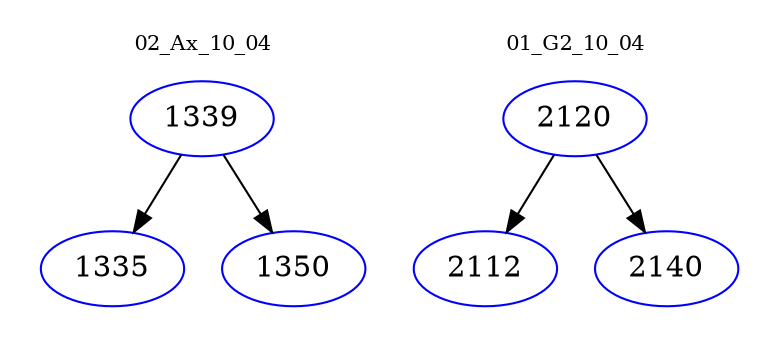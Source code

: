 digraph{
subgraph cluster_0 {
color = white
label = "02_Ax_10_04";
fontsize=10;
T0_1339 [label="1339", color="blue"]
T0_1339 -> T0_1335 [color="black"]
T0_1335 [label="1335", color="blue"]
T0_1339 -> T0_1350 [color="black"]
T0_1350 [label="1350", color="blue"]
}
subgraph cluster_1 {
color = white
label = "01_G2_10_04";
fontsize=10;
T1_2120 [label="2120", color="blue"]
T1_2120 -> T1_2112 [color="black"]
T1_2112 [label="2112", color="blue"]
T1_2120 -> T1_2140 [color="black"]
T1_2140 [label="2140", color="blue"]
}
}
